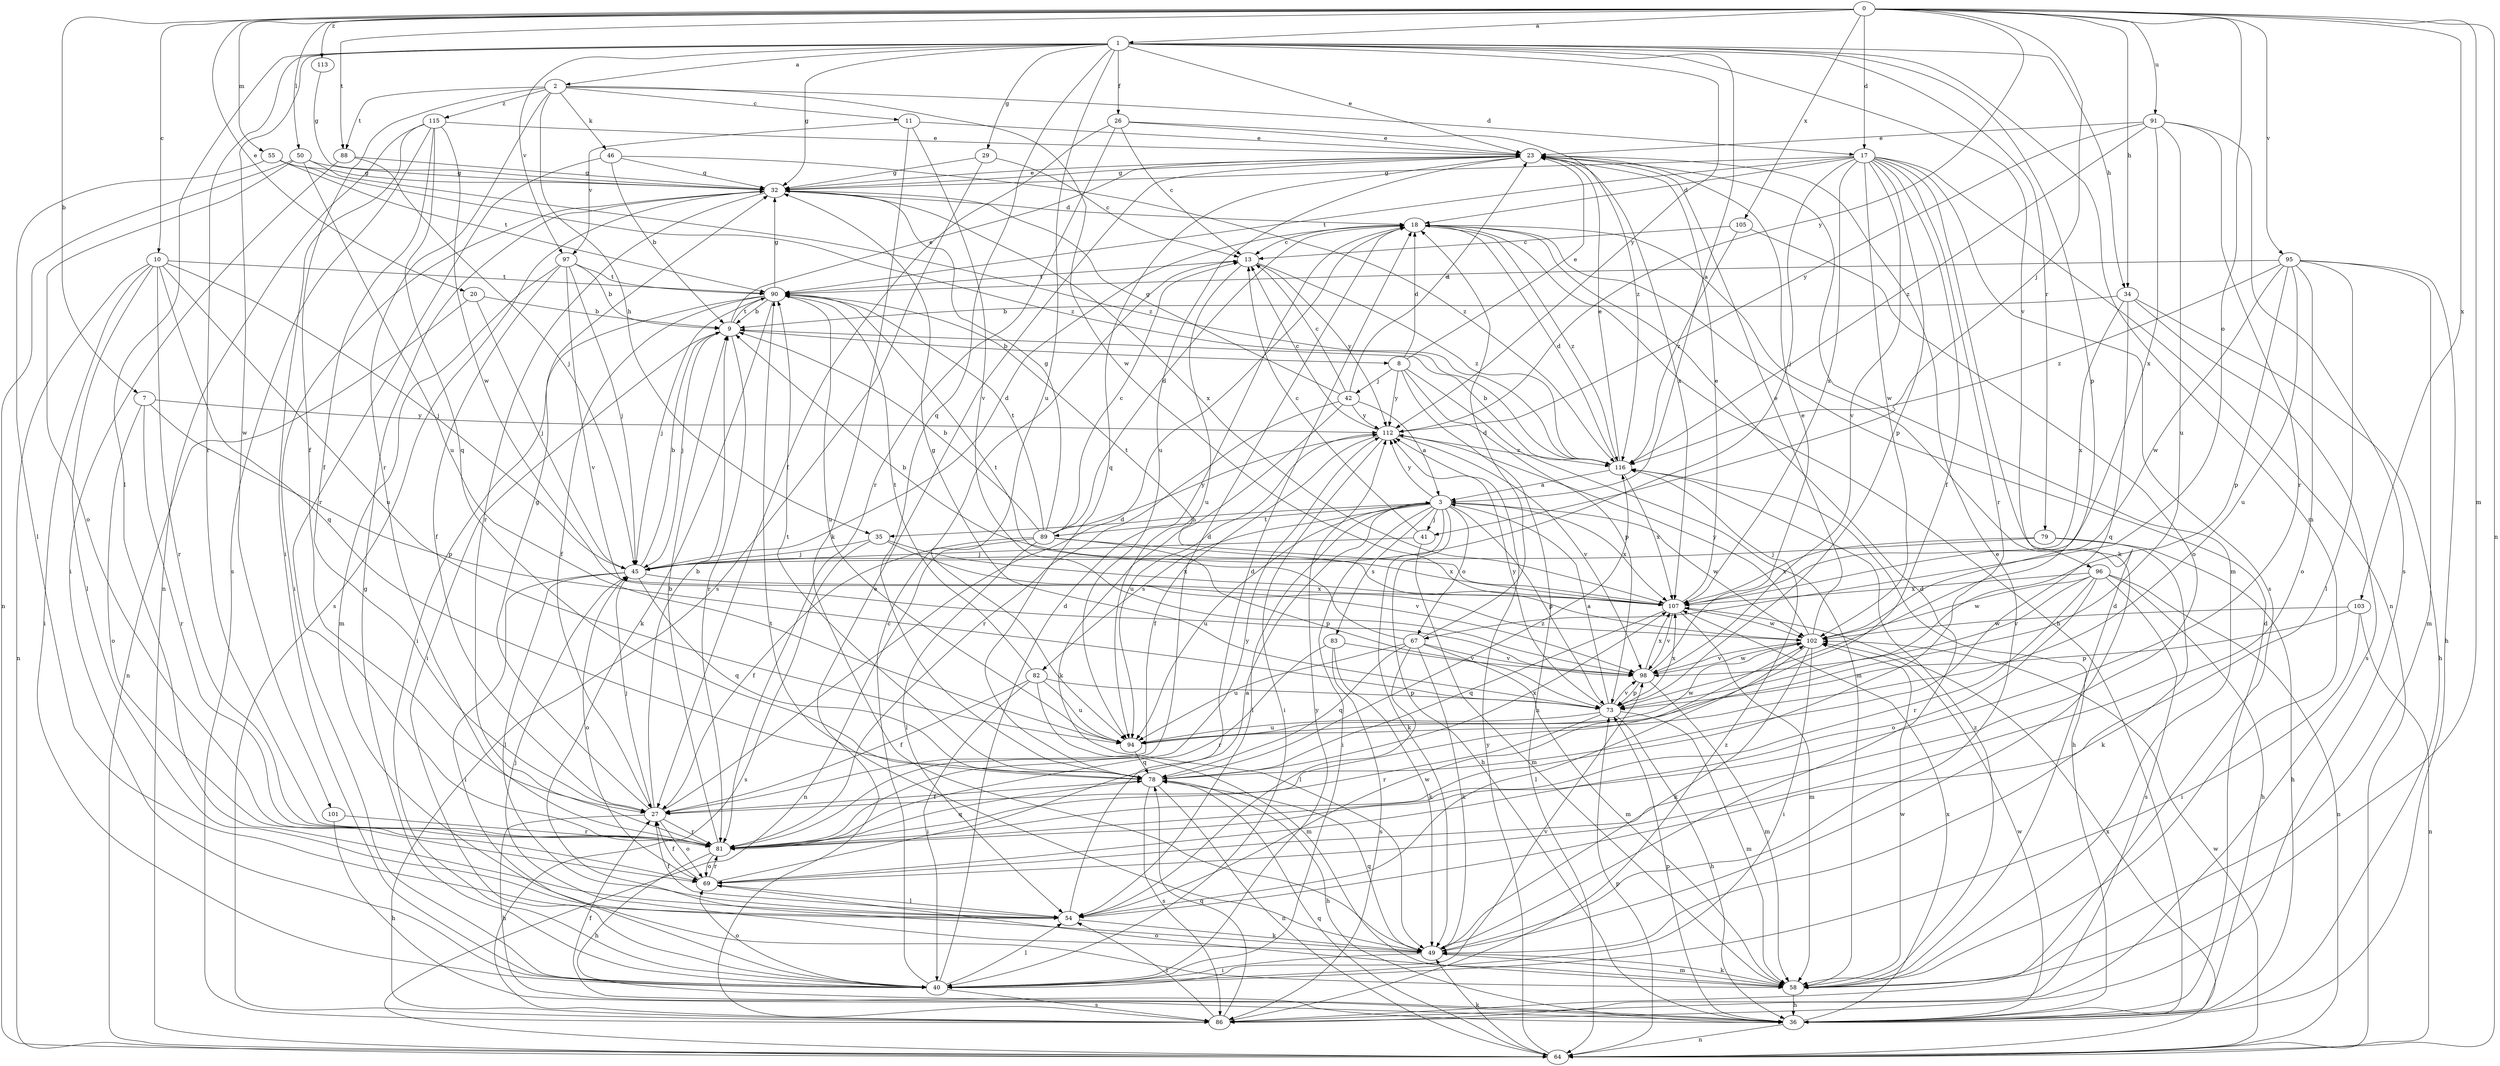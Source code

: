strict digraph  {
0;
1;
2;
3;
7;
8;
9;
10;
11;
13;
17;
18;
20;
23;
26;
27;
29;
32;
34;
35;
36;
40;
41;
42;
45;
46;
49;
50;
54;
55;
58;
64;
67;
69;
73;
78;
79;
81;
82;
83;
86;
88;
89;
90;
91;
94;
95;
96;
97;
98;
101;
102;
103;
105;
107;
112;
113;
115;
116;
0 -> 1  [label=a];
0 -> 7  [label=b];
0 -> 10  [label=c];
0 -> 17  [label=d];
0 -> 20  [label=e];
0 -> 34  [label=h];
0 -> 41  [label=j];
0 -> 50  [label=l];
0 -> 55  [label=m];
0 -> 58  [label=m];
0 -> 64  [label=n];
0 -> 67  [label=o];
0 -> 88  [label=t];
0 -> 91  [label=u];
0 -> 95  [label=v];
0 -> 103  [label=x];
0 -> 105  [label=x];
0 -> 112  [label=y];
0 -> 113  [label=z];
1 -> 2  [label=a];
1 -> 3  [label=a];
1 -> 23  [label=e];
1 -> 26  [label=f];
1 -> 29  [label=g];
1 -> 32  [label=g];
1 -> 34  [label=h];
1 -> 54  [label=l];
1 -> 58  [label=m];
1 -> 73  [label=p];
1 -> 78  [label=q];
1 -> 79  [label=r];
1 -> 81  [label=r];
1 -> 94  [label=u];
1 -> 96  [label=v];
1 -> 97  [label=v];
1 -> 101  [label=w];
1 -> 112  [label=y];
2 -> 11  [label=c];
2 -> 17  [label=d];
2 -> 27  [label=f];
2 -> 35  [label=h];
2 -> 46  [label=k];
2 -> 81  [label=r];
2 -> 88  [label=t];
2 -> 102  [label=w];
2 -> 115  [label=z];
3 -> 35  [label=h];
3 -> 36  [label=h];
3 -> 40  [label=i];
3 -> 41  [label=j];
3 -> 49  [label=k];
3 -> 54  [label=l];
3 -> 67  [label=o];
3 -> 73  [label=p];
3 -> 82  [label=s];
3 -> 83  [label=s];
3 -> 89  [label=t];
3 -> 94  [label=u];
3 -> 102  [label=w];
3 -> 107  [label=x];
3 -> 112  [label=y];
7 -> 69  [label=o];
7 -> 73  [label=p];
7 -> 81  [label=r];
7 -> 112  [label=y];
8 -> 18  [label=d];
8 -> 23  [label=e];
8 -> 42  [label=j];
8 -> 58  [label=m];
8 -> 64  [label=n];
8 -> 73  [label=p];
8 -> 112  [label=y];
9 -> 8  [label=b];
9 -> 23  [label=e];
9 -> 40  [label=i];
9 -> 45  [label=j];
9 -> 81  [label=r];
9 -> 90  [label=t];
10 -> 40  [label=i];
10 -> 45  [label=j];
10 -> 54  [label=l];
10 -> 64  [label=n];
10 -> 78  [label=q];
10 -> 81  [label=r];
10 -> 90  [label=t];
10 -> 94  [label=u];
11 -> 23  [label=e];
11 -> 49  [label=k];
11 -> 97  [label=v];
11 -> 98  [label=v];
13 -> 90  [label=t];
13 -> 94  [label=u];
13 -> 112  [label=y];
13 -> 116  [label=z];
17 -> 18  [label=d];
17 -> 27  [label=f];
17 -> 32  [label=g];
17 -> 45  [label=j];
17 -> 49  [label=k];
17 -> 64  [label=n];
17 -> 73  [label=p];
17 -> 81  [label=r];
17 -> 86  [label=s];
17 -> 90  [label=t];
17 -> 98  [label=v];
17 -> 102  [label=w];
17 -> 107  [label=x];
18 -> 13  [label=c];
18 -> 36  [label=h];
18 -> 116  [label=z];
20 -> 9  [label=b];
20 -> 45  [label=j];
20 -> 64  [label=n];
23 -> 32  [label=g];
23 -> 58  [label=m];
23 -> 78  [label=q];
23 -> 94  [label=u];
23 -> 107  [label=x];
26 -> 13  [label=c];
26 -> 23  [label=e];
26 -> 27  [label=f];
26 -> 81  [label=r];
26 -> 116  [label=z];
27 -> 9  [label=b];
27 -> 18  [label=d];
27 -> 32  [label=g];
27 -> 36  [label=h];
27 -> 45  [label=j];
27 -> 69  [label=o];
27 -> 81  [label=r];
29 -> 13  [label=c];
29 -> 32  [label=g];
29 -> 86  [label=s];
32 -> 18  [label=d];
32 -> 23  [label=e];
32 -> 40  [label=i];
32 -> 81  [label=r];
32 -> 86  [label=s];
32 -> 107  [label=x];
34 -> 9  [label=b];
34 -> 36  [label=h];
34 -> 78  [label=q];
34 -> 86  [label=s];
34 -> 107  [label=x];
35 -> 45  [label=j];
35 -> 86  [label=s];
35 -> 98  [label=v];
35 -> 107  [label=x];
36 -> 18  [label=d];
36 -> 27  [label=f];
36 -> 64  [label=n];
36 -> 73  [label=p];
36 -> 102  [label=w];
36 -> 107  [label=x];
40 -> 13  [label=c];
40 -> 18  [label=d];
40 -> 32  [label=g];
40 -> 54  [label=l];
40 -> 69  [label=o];
40 -> 86  [label=s];
40 -> 98  [label=v];
40 -> 112  [label=y];
41 -> 13  [label=c];
41 -> 45  [label=j];
41 -> 58  [label=m];
42 -> 3  [label=a];
42 -> 13  [label=c];
42 -> 23  [label=e];
42 -> 32  [label=g];
42 -> 49  [label=k];
42 -> 81  [label=r];
42 -> 112  [label=y];
45 -> 9  [label=b];
45 -> 18  [label=d];
45 -> 40  [label=i];
45 -> 54  [label=l];
45 -> 69  [label=o];
45 -> 78  [label=q];
45 -> 107  [label=x];
46 -> 9  [label=b];
46 -> 32  [label=g];
46 -> 81  [label=r];
46 -> 116  [label=z];
49 -> 18  [label=d];
49 -> 23  [label=e];
49 -> 40  [label=i];
49 -> 45  [label=j];
49 -> 58  [label=m];
49 -> 78  [label=q];
49 -> 90  [label=t];
50 -> 32  [label=g];
50 -> 64  [label=n];
50 -> 69  [label=o];
50 -> 94  [label=u];
50 -> 116  [label=z];
54 -> 18  [label=d];
54 -> 27  [label=f];
54 -> 49  [label=k];
54 -> 102  [label=w];
55 -> 32  [label=g];
55 -> 54  [label=l];
55 -> 90  [label=t];
55 -> 116  [label=z];
58 -> 18  [label=d];
58 -> 36  [label=h];
58 -> 49  [label=k];
58 -> 69  [label=o];
58 -> 102  [label=w];
58 -> 116  [label=z];
64 -> 49  [label=k];
64 -> 73  [label=p];
64 -> 78  [label=q];
64 -> 102  [label=w];
64 -> 107  [label=x];
64 -> 112  [label=y];
67 -> 18  [label=d];
67 -> 49  [label=k];
67 -> 54  [label=l];
67 -> 58  [label=m];
67 -> 78  [label=q];
67 -> 90  [label=t];
67 -> 94  [label=u];
67 -> 98  [label=v];
69 -> 3  [label=a];
69 -> 27  [label=f];
69 -> 54  [label=l];
69 -> 81  [label=r];
73 -> 3  [label=a];
73 -> 32  [label=g];
73 -> 36  [label=h];
73 -> 58  [label=m];
73 -> 81  [label=r];
73 -> 94  [label=u];
73 -> 98  [label=v];
73 -> 107  [label=x];
73 -> 112  [label=y];
78 -> 27  [label=f];
78 -> 36  [label=h];
78 -> 64  [label=n];
78 -> 86  [label=s];
78 -> 90  [label=t];
78 -> 107  [label=x];
78 -> 116  [label=z];
79 -> 36  [label=h];
79 -> 45  [label=j];
79 -> 49  [label=k];
79 -> 107  [label=x];
81 -> 9  [label=b];
81 -> 18  [label=d];
81 -> 36  [label=h];
81 -> 69  [label=o];
81 -> 78  [label=q];
81 -> 112  [label=y];
82 -> 27  [label=f];
82 -> 40  [label=i];
82 -> 58  [label=m];
82 -> 73  [label=p];
82 -> 90  [label=t];
82 -> 94  [label=u];
83 -> 49  [label=k];
83 -> 81  [label=r];
83 -> 86  [label=s];
83 -> 98  [label=v];
86 -> 23  [label=e];
86 -> 54  [label=l];
86 -> 78  [label=q];
86 -> 116  [label=z];
88 -> 32  [label=g];
88 -> 40  [label=i];
88 -> 45  [label=j];
89 -> 9  [label=b];
89 -> 13  [label=c];
89 -> 18  [label=d];
89 -> 27  [label=f];
89 -> 32  [label=g];
89 -> 54  [label=l];
89 -> 64  [label=n];
89 -> 73  [label=p];
89 -> 90  [label=t];
89 -> 107  [label=x];
89 -> 112  [label=y];
90 -> 9  [label=b];
90 -> 27  [label=f];
90 -> 32  [label=g];
90 -> 40  [label=i];
90 -> 45  [label=j];
90 -> 49  [label=k];
90 -> 94  [label=u];
91 -> 23  [label=e];
91 -> 81  [label=r];
91 -> 86  [label=s];
91 -> 94  [label=u];
91 -> 107  [label=x];
91 -> 112  [label=y];
91 -> 116  [label=z];
94 -> 78  [label=q];
94 -> 102  [label=w];
95 -> 36  [label=h];
95 -> 54  [label=l];
95 -> 58  [label=m];
95 -> 69  [label=o];
95 -> 73  [label=p];
95 -> 90  [label=t];
95 -> 94  [label=u];
95 -> 102  [label=w];
95 -> 116  [label=z];
96 -> 36  [label=h];
96 -> 64  [label=n];
96 -> 69  [label=o];
96 -> 81  [label=r];
96 -> 86  [label=s];
96 -> 98  [label=v];
96 -> 102  [label=w];
96 -> 107  [label=x];
97 -> 9  [label=b];
97 -> 27  [label=f];
97 -> 45  [label=j];
97 -> 58  [label=m];
97 -> 90  [label=t];
97 -> 98  [label=v];
98 -> 23  [label=e];
98 -> 58  [label=m];
98 -> 73  [label=p];
98 -> 102  [label=w];
98 -> 107  [label=x];
101 -> 36  [label=h];
101 -> 81  [label=r];
102 -> 23  [label=e];
102 -> 40  [label=i];
102 -> 49  [label=k];
102 -> 54  [label=l];
102 -> 98  [label=v];
102 -> 112  [label=y];
103 -> 40  [label=i];
103 -> 64  [label=n];
103 -> 73  [label=p];
103 -> 102  [label=w];
105 -> 13  [label=c];
105 -> 69  [label=o];
105 -> 116  [label=z];
107 -> 9  [label=b];
107 -> 23  [label=e];
107 -> 58  [label=m];
107 -> 78  [label=q];
107 -> 90  [label=t];
107 -> 98  [label=v];
107 -> 102  [label=w];
112 -> 13  [label=c];
112 -> 27  [label=f];
112 -> 40  [label=i];
112 -> 94  [label=u];
112 -> 98  [label=v];
112 -> 116  [label=z];
113 -> 32  [label=g];
115 -> 23  [label=e];
115 -> 27  [label=f];
115 -> 40  [label=i];
115 -> 64  [label=n];
115 -> 78  [label=q];
115 -> 86  [label=s];
115 -> 102  [label=w];
116 -> 3  [label=a];
116 -> 9  [label=b];
116 -> 18  [label=d];
116 -> 23  [label=e];
116 -> 36  [label=h];
116 -> 107  [label=x];
}
